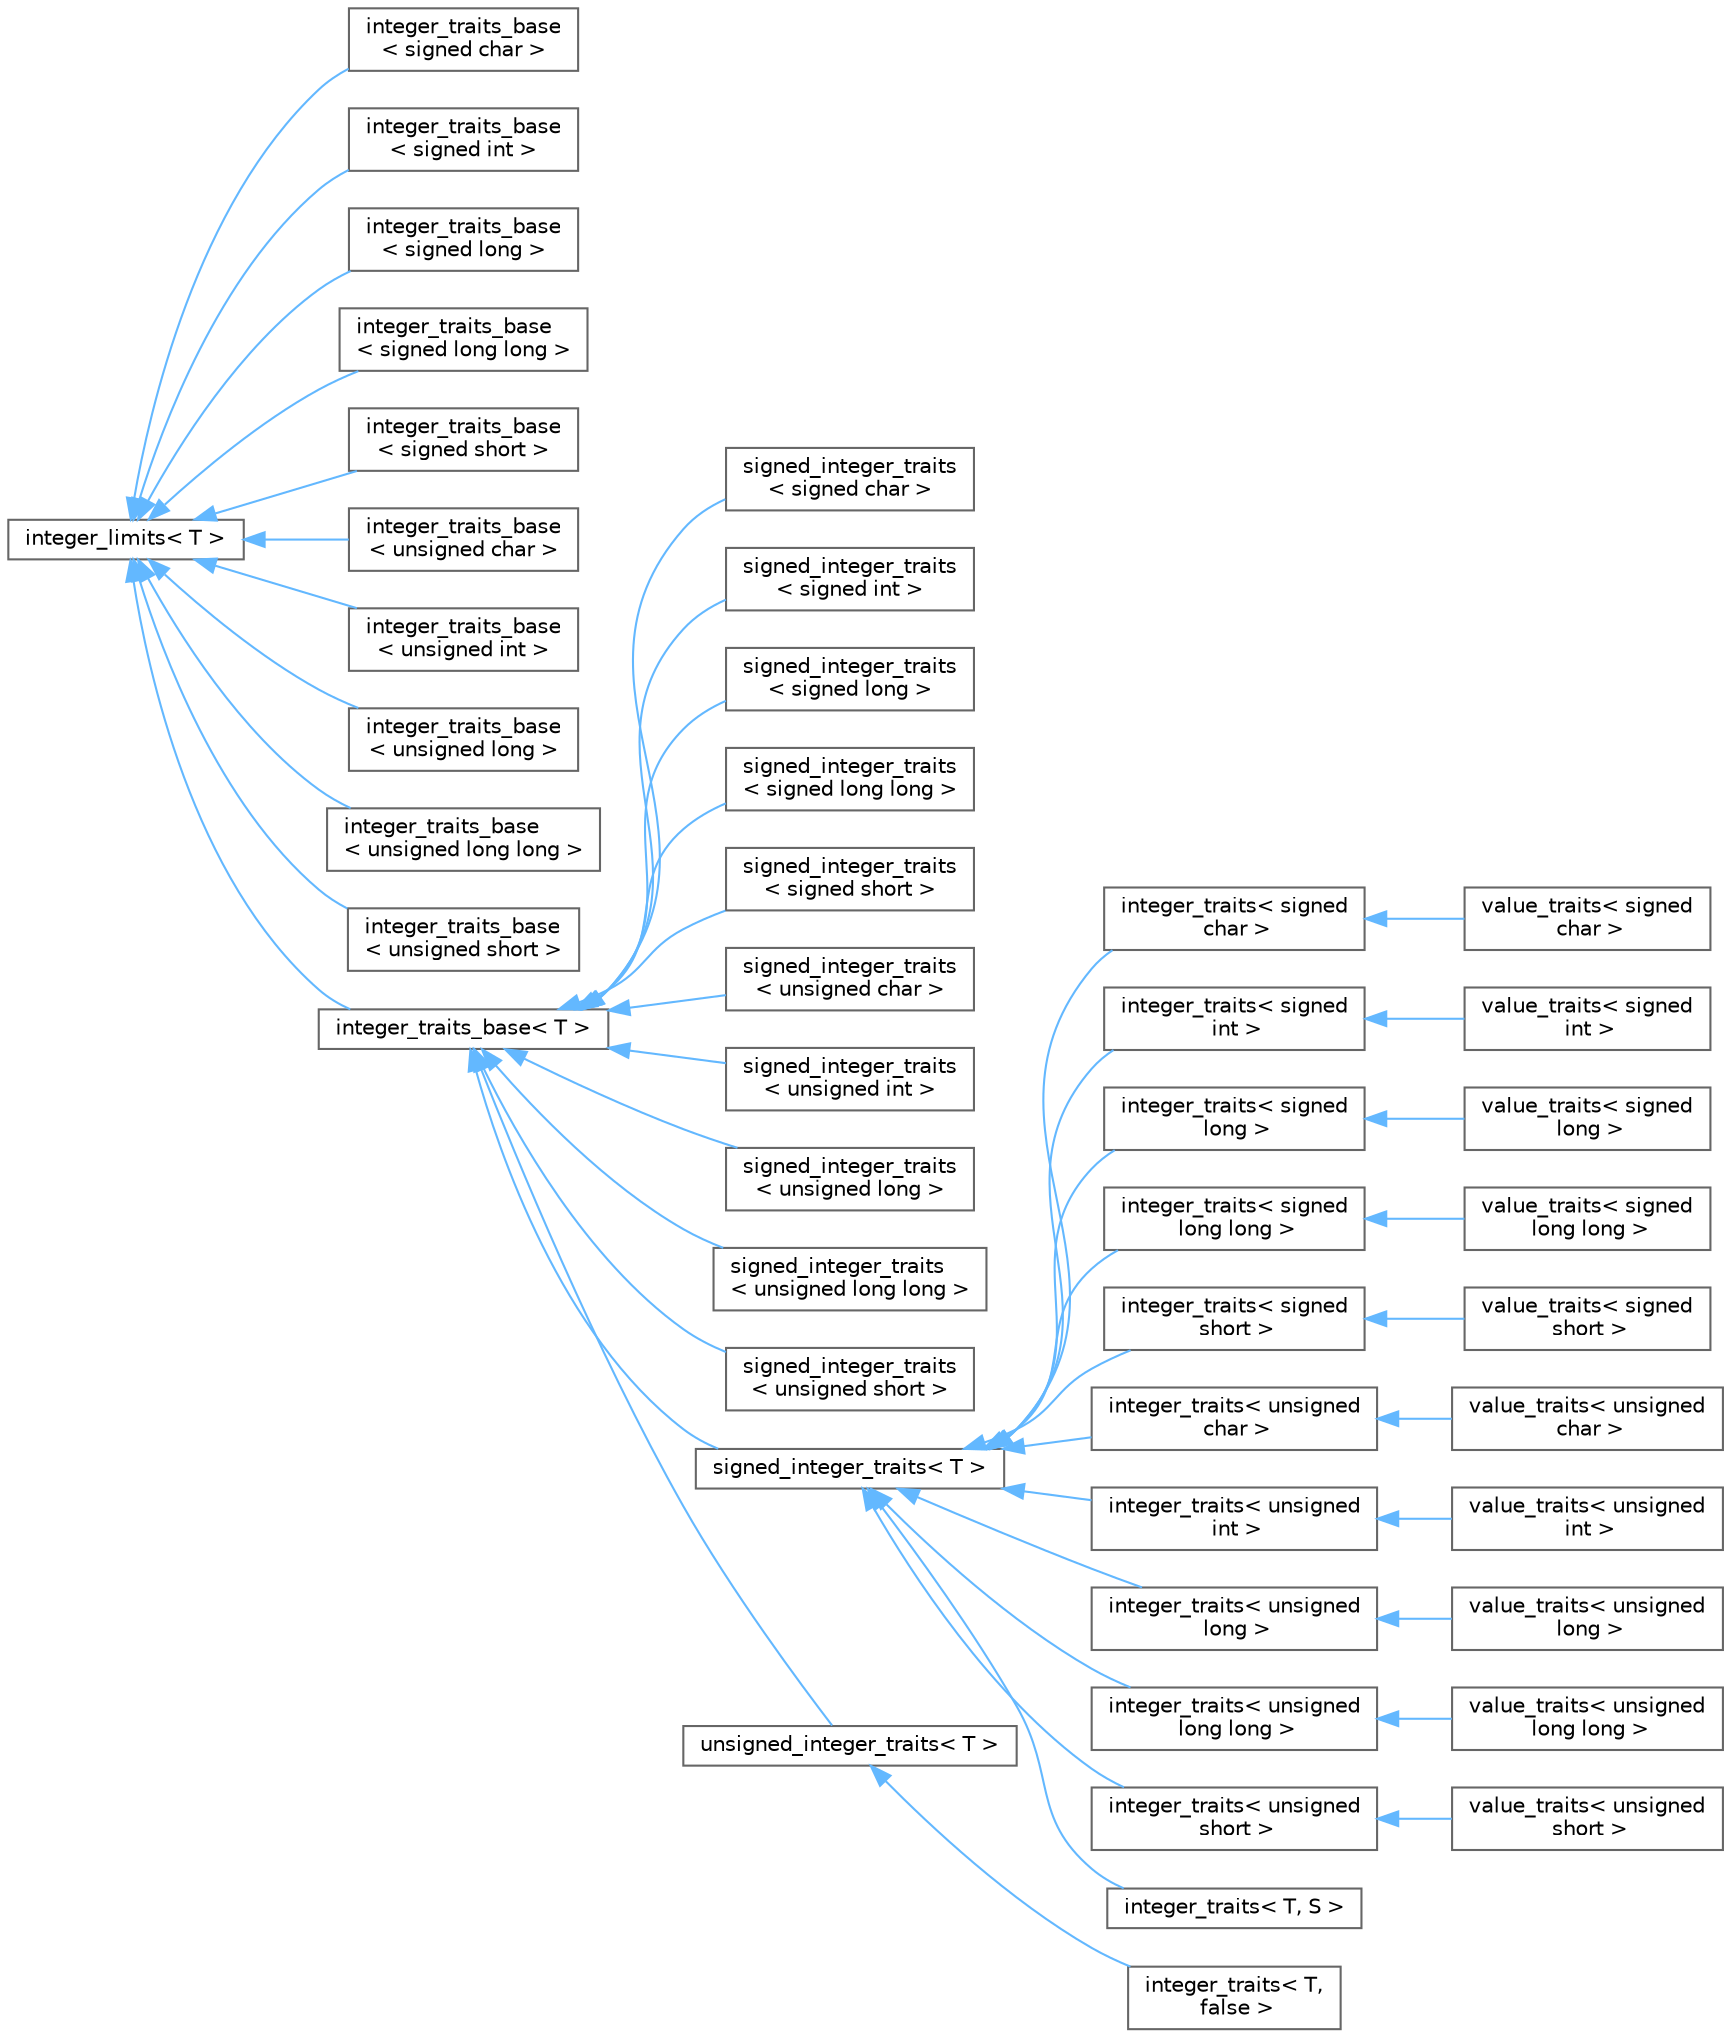 digraph "Graphical Class Hierarchy"
{
 // LATEX_PDF_SIZE
  bgcolor="transparent";
  edge [fontname=Helvetica,fontsize=10,labelfontname=Helvetica,labelfontsize=10];
  node [fontname=Helvetica,fontsize=10,shape=box,height=0.2,width=0.4];
  rankdir="LR";
  Node0 [id="Node000000",label="integer_limits\< T \>",height=0.2,width=0.4,color="grey40", fillcolor="white", style="filled",URL="$structinteger__limits.html",tooltip=" "];
  Node0 -> Node1 [id="edge56_Node000000_Node000001",dir="back",color="steelblue1",style="solid",tooltip=" "];
  Node1 [id="Node000001",label="integer_traits_base\l\< signed char \>",height=0.2,width=0.4,color="grey40", fillcolor="white", style="filled",URL="$structinteger__traits__base.html",tooltip=" "];
  Node0 -> Node2 [id="edge57_Node000000_Node000002",dir="back",color="steelblue1",style="solid",tooltip=" "];
  Node2 [id="Node000002",label="integer_traits_base\l\< signed int \>",height=0.2,width=0.4,color="grey40", fillcolor="white", style="filled",URL="$structinteger__traits__base.html",tooltip=" "];
  Node0 -> Node3 [id="edge58_Node000000_Node000003",dir="back",color="steelblue1",style="solid",tooltip=" "];
  Node3 [id="Node000003",label="integer_traits_base\l\< signed long \>",height=0.2,width=0.4,color="grey40", fillcolor="white", style="filled",URL="$structinteger__traits__base.html",tooltip=" "];
  Node0 -> Node4 [id="edge59_Node000000_Node000004",dir="back",color="steelblue1",style="solid",tooltip=" "];
  Node4 [id="Node000004",label="integer_traits_base\l\< signed long long \>",height=0.2,width=0.4,color="grey40", fillcolor="white", style="filled",URL="$structinteger__traits__base.html",tooltip=" "];
  Node0 -> Node5 [id="edge60_Node000000_Node000005",dir="back",color="steelblue1",style="solid",tooltip=" "];
  Node5 [id="Node000005",label="integer_traits_base\l\< signed short \>",height=0.2,width=0.4,color="grey40", fillcolor="white", style="filled",URL="$structinteger__traits__base.html",tooltip=" "];
  Node0 -> Node6 [id="edge61_Node000000_Node000006",dir="back",color="steelblue1",style="solid",tooltip=" "];
  Node6 [id="Node000006",label="integer_traits_base\l\< unsigned char \>",height=0.2,width=0.4,color="grey40", fillcolor="white", style="filled",URL="$structinteger__traits__base.html",tooltip=" "];
  Node0 -> Node7 [id="edge62_Node000000_Node000007",dir="back",color="steelblue1",style="solid",tooltip=" "];
  Node7 [id="Node000007",label="integer_traits_base\l\< unsigned int \>",height=0.2,width=0.4,color="grey40", fillcolor="white", style="filled",URL="$structinteger__traits__base.html",tooltip=" "];
  Node0 -> Node8 [id="edge63_Node000000_Node000008",dir="back",color="steelblue1",style="solid",tooltip=" "];
  Node8 [id="Node000008",label="integer_traits_base\l\< unsigned long \>",height=0.2,width=0.4,color="grey40", fillcolor="white", style="filled",URL="$structinteger__traits__base.html",tooltip=" "];
  Node0 -> Node9 [id="edge64_Node000000_Node000009",dir="back",color="steelblue1",style="solid",tooltip=" "];
  Node9 [id="Node000009",label="integer_traits_base\l\< unsigned long long \>",height=0.2,width=0.4,color="grey40", fillcolor="white", style="filled",URL="$structinteger__traits__base.html",tooltip=" "];
  Node0 -> Node10 [id="edge65_Node000000_Node000010",dir="back",color="steelblue1",style="solid",tooltip=" "];
  Node10 [id="Node000010",label="integer_traits_base\l\< unsigned short \>",height=0.2,width=0.4,color="grey40", fillcolor="white", style="filled",URL="$structinteger__traits__base.html",tooltip=" "];
  Node0 -> Node11 [id="edge66_Node000000_Node000011",dir="back",color="steelblue1",style="solid",tooltip=" "];
  Node11 [id="Node000011",label="integer_traits_base\< T \>",height=0.2,width=0.4,color="grey40", fillcolor="white", style="filled",URL="$structinteger__traits__base.html",tooltip=" "];
  Node11 -> Node12 [id="edge67_Node000011_Node000012",dir="back",color="steelblue1",style="solid",tooltip=" "];
  Node12 [id="Node000012",label="signed_integer_traits\l\< signed char \>",height=0.2,width=0.4,color="grey40", fillcolor="white", style="filled",URL="$structsigned__integer__traits.html",tooltip=" "];
  Node11 -> Node13 [id="edge68_Node000011_Node000013",dir="back",color="steelblue1",style="solid",tooltip=" "];
  Node13 [id="Node000013",label="signed_integer_traits\l\< signed int \>",height=0.2,width=0.4,color="grey40", fillcolor="white", style="filled",URL="$structsigned__integer__traits.html",tooltip=" "];
  Node11 -> Node14 [id="edge69_Node000011_Node000014",dir="back",color="steelblue1",style="solid",tooltip=" "];
  Node14 [id="Node000014",label="signed_integer_traits\l\< signed long \>",height=0.2,width=0.4,color="grey40", fillcolor="white", style="filled",URL="$structsigned__integer__traits.html",tooltip=" "];
  Node11 -> Node15 [id="edge70_Node000011_Node000015",dir="back",color="steelblue1",style="solid",tooltip=" "];
  Node15 [id="Node000015",label="signed_integer_traits\l\< signed long long \>",height=0.2,width=0.4,color="grey40", fillcolor="white", style="filled",URL="$structsigned__integer__traits.html",tooltip=" "];
  Node11 -> Node16 [id="edge71_Node000011_Node000016",dir="back",color="steelblue1",style="solid",tooltip=" "];
  Node16 [id="Node000016",label="signed_integer_traits\l\< signed short \>",height=0.2,width=0.4,color="grey40", fillcolor="white", style="filled",URL="$structsigned__integer__traits.html",tooltip=" "];
  Node11 -> Node17 [id="edge72_Node000011_Node000017",dir="back",color="steelblue1",style="solid",tooltip=" "];
  Node17 [id="Node000017",label="signed_integer_traits\l\< unsigned char \>",height=0.2,width=0.4,color="grey40", fillcolor="white", style="filled",URL="$structsigned__integer__traits.html",tooltip=" "];
  Node11 -> Node18 [id="edge73_Node000011_Node000018",dir="back",color="steelblue1",style="solid",tooltip=" "];
  Node18 [id="Node000018",label="signed_integer_traits\l\< unsigned int \>",height=0.2,width=0.4,color="grey40", fillcolor="white", style="filled",URL="$structsigned__integer__traits.html",tooltip=" "];
  Node11 -> Node19 [id="edge74_Node000011_Node000019",dir="back",color="steelblue1",style="solid",tooltip=" "];
  Node19 [id="Node000019",label="signed_integer_traits\l\< unsigned long \>",height=0.2,width=0.4,color="grey40", fillcolor="white", style="filled",URL="$structsigned__integer__traits.html",tooltip=" "];
  Node11 -> Node20 [id="edge75_Node000011_Node000020",dir="back",color="steelblue1",style="solid",tooltip=" "];
  Node20 [id="Node000020",label="signed_integer_traits\l\< unsigned long long \>",height=0.2,width=0.4,color="grey40", fillcolor="white", style="filled",URL="$structsigned__integer__traits.html",tooltip=" "];
  Node11 -> Node21 [id="edge76_Node000011_Node000021",dir="back",color="steelblue1",style="solid",tooltip=" "];
  Node21 [id="Node000021",label="signed_integer_traits\l\< unsigned short \>",height=0.2,width=0.4,color="grey40", fillcolor="white", style="filled",URL="$structsigned__integer__traits.html",tooltip=" "];
  Node11 -> Node22 [id="edge77_Node000011_Node000022",dir="back",color="steelblue1",style="solid",tooltip=" "];
  Node22 [id="Node000022",label="signed_integer_traits\< T \>",height=0.2,width=0.4,color="grey40", fillcolor="white", style="filled",URL="$structsigned__integer__traits.html",tooltip=" "];
  Node22 -> Node23 [id="edge78_Node000022_Node000023",dir="back",color="steelblue1",style="solid",tooltip=" "];
  Node23 [id="Node000023",label="integer_traits\< signed\l char \>",height=0.2,width=0.4,color="grey40", fillcolor="white", style="filled",URL="$structinteger__traits.html",tooltip=" "];
  Node23 -> Node24 [id="edge79_Node000023_Node000024",dir="back",color="steelblue1",style="solid",tooltip=" "];
  Node24 [id="Node000024",label="value_traits\< signed\l char \>",height=0.2,width=0.4,color="grey40", fillcolor="white", style="filled",URL="$structvalue__traits_3_01signed_01char_01_4.html",tooltip=" "];
  Node22 -> Node25 [id="edge80_Node000022_Node000025",dir="back",color="steelblue1",style="solid",tooltip=" "];
  Node25 [id="Node000025",label="integer_traits\< signed\l int \>",height=0.2,width=0.4,color="grey40", fillcolor="white", style="filled",URL="$structinteger__traits.html",tooltip=" "];
  Node25 -> Node26 [id="edge81_Node000025_Node000026",dir="back",color="steelblue1",style="solid",tooltip=" "];
  Node26 [id="Node000026",label="value_traits\< signed\l int \>",height=0.2,width=0.4,color="grey40", fillcolor="white", style="filled",URL="$structvalue__traits_3_01signed_01int_01_4.html",tooltip=" "];
  Node22 -> Node27 [id="edge82_Node000022_Node000027",dir="back",color="steelblue1",style="solid",tooltip=" "];
  Node27 [id="Node000027",label="integer_traits\< signed\l long \>",height=0.2,width=0.4,color="grey40", fillcolor="white", style="filled",URL="$structinteger__traits.html",tooltip=" "];
  Node27 -> Node28 [id="edge83_Node000027_Node000028",dir="back",color="steelblue1",style="solid",tooltip=" "];
  Node28 [id="Node000028",label="value_traits\< signed\l long \>",height=0.2,width=0.4,color="grey40", fillcolor="white", style="filled",URL="$structvalue__traits_3_01signed_01long_01_4.html",tooltip=" "];
  Node22 -> Node29 [id="edge84_Node000022_Node000029",dir="back",color="steelblue1",style="solid",tooltip=" "];
  Node29 [id="Node000029",label="integer_traits\< signed\l long long \>",height=0.2,width=0.4,color="grey40", fillcolor="white", style="filled",URL="$structinteger__traits.html",tooltip=" "];
  Node29 -> Node30 [id="edge85_Node000029_Node000030",dir="back",color="steelblue1",style="solid",tooltip=" "];
  Node30 [id="Node000030",label="value_traits\< signed\l long long \>",height=0.2,width=0.4,color="grey40", fillcolor="white", style="filled",URL="$structvalue__traits_3_01signed_01long_01long_01_4.html",tooltip=" "];
  Node22 -> Node31 [id="edge86_Node000022_Node000031",dir="back",color="steelblue1",style="solid",tooltip=" "];
  Node31 [id="Node000031",label="integer_traits\< signed\l short \>",height=0.2,width=0.4,color="grey40", fillcolor="white", style="filled",URL="$structinteger__traits.html",tooltip=" "];
  Node31 -> Node32 [id="edge87_Node000031_Node000032",dir="back",color="steelblue1",style="solid",tooltip=" "];
  Node32 [id="Node000032",label="value_traits\< signed\l short \>",height=0.2,width=0.4,color="grey40", fillcolor="white", style="filled",URL="$structvalue__traits_3_01signed_01short_01_4.html",tooltip=" "];
  Node22 -> Node33 [id="edge88_Node000022_Node000033",dir="back",color="steelblue1",style="solid",tooltip=" "];
  Node33 [id="Node000033",label="integer_traits\< unsigned\l char \>",height=0.2,width=0.4,color="grey40", fillcolor="white", style="filled",URL="$structinteger__traits.html",tooltip=" "];
  Node33 -> Node34 [id="edge89_Node000033_Node000034",dir="back",color="steelblue1",style="solid",tooltip=" "];
  Node34 [id="Node000034",label="value_traits\< unsigned\l char \>",height=0.2,width=0.4,color="grey40", fillcolor="white", style="filled",URL="$structvalue__traits_3_01unsigned_01char_01_4.html",tooltip=" "];
  Node22 -> Node35 [id="edge90_Node000022_Node000035",dir="back",color="steelblue1",style="solid",tooltip=" "];
  Node35 [id="Node000035",label="integer_traits\< unsigned\l int \>",height=0.2,width=0.4,color="grey40", fillcolor="white", style="filled",URL="$structinteger__traits.html",tooltip=" "];
  Node35 -> Node36 [id="edge91_Node000035_Node000036",dir="back",color="steelblue1",style="solid",tooltip=" "];
  Node36 [id="Node000036",label="value_traits\< unsigned\l int \>",height=0.2,width=0.4,color="grey40", fillcolor="white", style="filled",URL="$structvalue__traits_3_01unsigned_01int_01_4.html",tooltip=" "];
  Node22 -> Node37 [id="edge92_Node000022_Node000037",dir="back",color="steelblue1",style="solid",tooltip=" "];
  Node37 [id="Node000037",label="integer_traits\< unsigned\l long \>",height=0.2,width=0.4,color="grey40", fillcolor="white", style="filled",URL="$structinteger__traits.html",tooltip=" "];
  Node37 -> Node38 [id="edge93_Node000037_Node000038",dir="back",color="steelblue1",style="solid",tooltip=" "];
  Node38 [id="Node000038",label="value_traits\< unsigned\l long \>",height=0.2,width=0.4,color="grey40", fillcolor="white", style="filled",URL="$structvalue__traits_3_01unsigned_01long_01_4.html",tooltip=" "];
  Node22 -> Node39 [id="edge94_Node000022_Node000039",dir="back",color="steelblue1",style="solid",tooltip=" "];
  Node39 [id="Node000039",label="integer_traits\< unsigned\l long long \>",height=0.2,width=0.4,color="grey40", fillcolor="white", style="filled",URL="$structinteger__traits.html",tooltip=" "];
  Node39 -> Node40 [id="edge95_Node000039_Node000040",dir="back",color="steelblue1",style="solid",tooltip=" "];
  Node40 [id="Node000040",label="value_traits\< unsigned\l long long \>",height=0.2,width=0.4,color="grey40", fillcolor="white", style="filled",URL="$structvalue__traits_3_01unsigned_01long_01long_01_4.html",tooltip=" "];
  Node22 -> Node41 [id="edge96_Node000022_Node000041",dir="back",color="steelblue1",style="solid",tooltip=" "];
  Node41 [id="Node000041",label="integer_traits\< unsigned\l short \>",height=0.2,width=0.4,color="grey40", fillcolor="white", style="filled",URL="$structinteger__traits.html",tooltip=" "];
  Node41 -> Node42 [id="edge97_Node000041_Node000042",dir="back",color="steelblue1",style="solid",tooltip=" "];
  Node42 [id="Node000042",label="value_traits\< unsigned\l short \>",height=0.2,width=0.4,color="grey40", fillcolor="white", style="filled",URL="$structvalue__traits_3_01unsigned_01short_01_4.html",tooltip=" "];
  Node22 -> Node43 [id="edge98_Node000022_Node000043",dir="back",color="steelblue1",style="solid",tooltip=" "];
  Node43 [id="Node000043",label="integer_traits\< T, S \>",height=0.2,width=0.4,color="grey40", fillcolor="white", style="filled",URL="$structinteger__traits.html",tooltip=" "];
  Node11 -> Node44 [id="edge99_Node000011_Node000044",dir="back",color="steelblue1",style="solid",tooltip=" "];
  Node44 [id="Node000044",label="unsigned_integer_traits\< T \>",height=0.2,width=0.4,color="grey40", fillcolor="white", style="filled",URL="$structunsigned__integer__traits.html",tooltip=" "];
  Node44 -> Node45 [id="edge100_Node000044_Node000045",dir="back",color="steelblue1",style="solid",tooltip=" "];
  Node45 [id="Node000045",label="integer_traits\< T,\l false \>",height=0.2,width=0.4,color="grey40", fillcolor="white", style="filled",URL="$structinteger__traits_3_01_t_00_01false_01_4.html",tooltip=" "];
}
